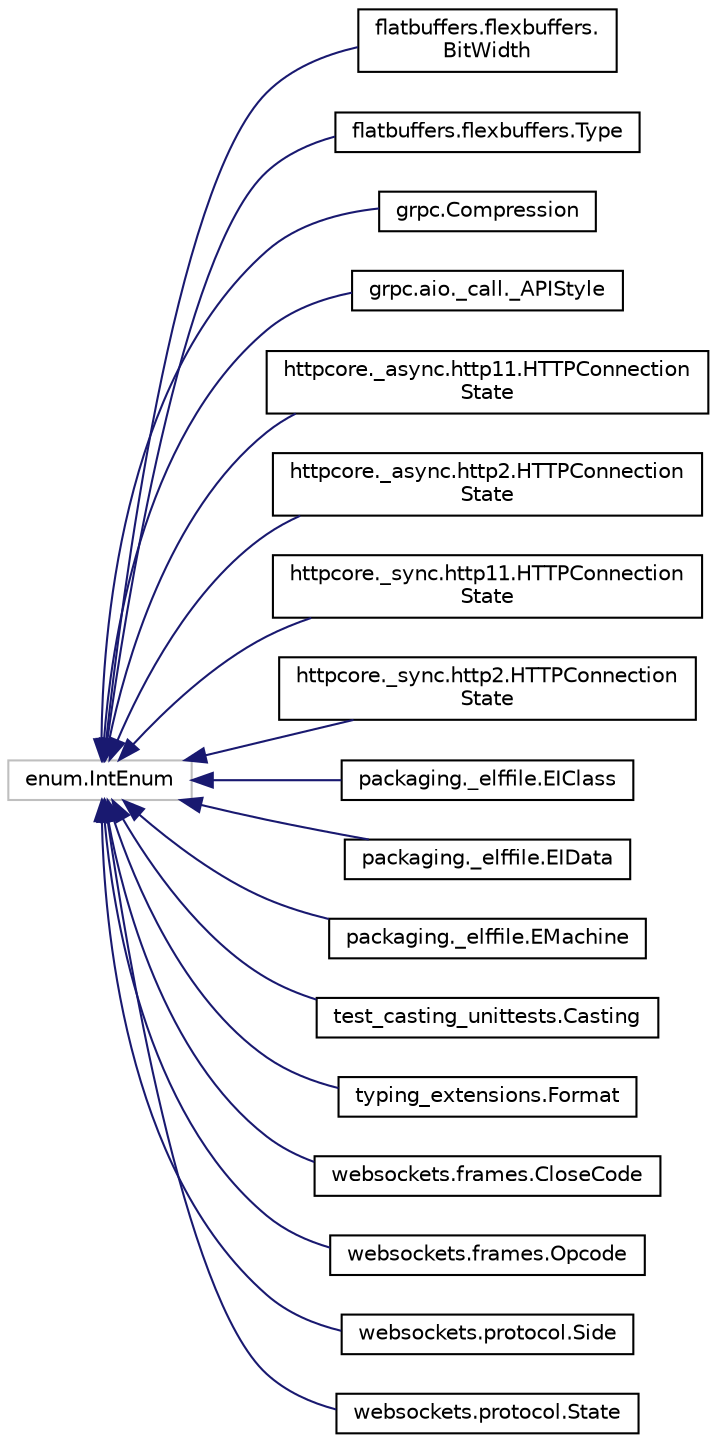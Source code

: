 digraph "Graphical Class Hierarchy"
{
 // LATEX_PDF_SIZE
  edge [fontname="Helvetica",fontsize="10",labelfontname="Helvetica",labelfontsize="10"];
  node [fontname="Helvetica",fontsize="10",shape=record];
  rankdir="LR";
  Node7000 [label="enum.IntEnum",height=0.2,width=0.4,color="grey75", fillcolor="white", style="filled",tooltip=" "];
  Node7000 -> Node0 [dir="back",color="midnightblue",fontsize="10",style="solid",fontname="Helvetica"];
  Node0 [label="flatbuffers.flexbuffers.\lBitWidth",height=0.2,width=0.4,color="black", fillcolor="white", style="filled",URL="$classflatbuffers_1_1flexbuffers_1_1BitWidth.html",tooltip=" "];
  Node7000 -> Node7002 [dir="back",color="midnightblue",fontsize="10",style="solid",fontname="Helvetica"];
  Node7002 [label="flatbuffers.flexbuffers.Type",height=0.2,width=0.4,color="black", fillcolor="white", style="filled",URL="$classflatbuffers_1_1flexbuffers_1_1Type.html",tooltip=" "];
  Node7000 -> Node7003 [dir="back",color="midnightblue",fontsize="10",style="solid",fontname="Helvetica"];
  Node7003 [label="grpc.Compression",height=0.2,width=0.4,color="black", fillcolor="white", style="filled",URL="$classgrpc_1_1Compression.html",tooltip=" "];
  Node7000 -> Node7004 [dir="back",color="midnightblue",fontsize="10",style="solid",fontname="Helvetica"];
  Node7004 [label="grpc.aio._call._APIStyle",height=0.2,width=0.4,color="black", fillcolor="white", style="filled",URL="$classgrpc_1_1aio_1_1__call_1_1__APIStyle.html",tooltip=" "];
  Node7000 -> Node7005 [dir="back",color="midnightblue",fontsize="10",style="solid",fontname="Helvetica"];
  Node7005 [label="httpcore._async.http11.HTTPConnection\lState",height=0.2,width=0.4,color="black", fillcolor="white", style="filled",URL="$classhttpcore_1_1__async_1_1http11_1_1HTTPConnectionState.html",tooltip=" "];
  Node7000 -> Node7006 [dir="back",color="midnightblue",fontsize="10",style="solid",fontname="Helvetica"];
  Node7006 [label="httpcore._async.http2.HTTPConnection\lState",height=0.2,width=0.4,color="black", fillcolor="white", style="filled",URL="$classhttpcore_1_1__async_1_1http2_1_1HTTPConnectionState.html",tooltip=" "];
  Node7000 -> Node7007 [dir="back",color="midnightblue",fontsize="10",style="solid",fontname="Helvetica"];
  Node7007 [label="httpcore._sync.http11.HTTPConnection\lState",height=0.2,width=0.4,color="black", fillcolor="white", style="filled",URL="$classhttpcore_1_1__sync_1_1http11_1_1HTTPConnectionState.html",tooltip=" "];
  Node7000 -> Node7008 [dir="back",color="midnightblue",fontsize="10",style="solid",fontname="Helvetica"];
  Node7008 [label="httpcore._sync.http2.HTTPConnection\lState",height=0.2,width=0.4,color="black", fillcolor="white", style="filled",URL="$classhttpcore_1_1__sync_1_1http2_1_1HTTPConnectionState.html",tooltip=" "];
  Node7000 -> Node7009 [dir="back",color="midnightblue",fontsize="10",style="solid",fontname="Helvetica"];
  Node7009 [label="packaging._elffile.EIClass",height=0.2,width=0.4,color="black", fillcolor="white", style="filled",URL="$classpackaging_1_1__elffile_1_1EIClass.html",tooltip=" "];
  Node7000 -> Node7010 [dir="back",color="midnightblue",fontsize="10",style="solid",fontname="Helvetica"];
  Node7010 [label="packaging._elffile.EIData",height=0.2,width=0.4,color="black", fillcolor="white", style="filled",URL="$classpackaging_1_1__elffile_1_1EIData.html",tooltip=" "];
  Node7000 -> Node7011 [dir="back",color="midnightblue",fontsize="10",style="solid",fontname="Helvetica"];
  Node7011 [label="packaging._elffile.EMachine",height=0.2,width=0.4,color="black", fillcolor="white", style="filled",URL="$classpackaging_1_1__elffile_1_1EMachine.html",tooltip=" "];
  Node7000 -> Node7012 [dir="back",color="midnightblue",fontsize="10",style="solid",fontname="Helvetica"];
  Node7012 [label="test_casting_unittests.Casting",height=0.2,width=0.4,color="black", fillcolor="white", style="filled",URL="$classtest__casting__unittests_1_1Casting.html",tooltip=" "];
  Node7000 -> Node7013 [dir="back",color="midnightblue",fontsize="10",style="solid",fontname="Helvetica"];
  Node7013 [label="typing_extensions.Format",height=0.2,width=0.4,color="black", fillcolor="white", style="filled",URL="$classtyping__extensions_1_1Format.html",tooltip=" "];
  Node7000 -> Node7014 [dir="back",color="midnightblue",fontsize="10",style="solid",fontname="Helvetica"];
  Node7014 [label="websockets.frames.CloseCode",height=0.2,width=0.4,color="black", fillcolor="white", style="filled",URL="$classwebsockets_1_1frames_1_1CloseCode.html",tooltip=" "];
  Node7000 -> Node7015 [dir="back",color="midnightblue",fontsize="10",style="solid",fontname="Helvetica"];
  Node7015 [label="websockets.frames.Opcode",height=0.2,width=0.4,color="black", fillcolor="white", style="filled",URL="$classwebsockets_1_1frames_1_1Opcode.html",tooltip=" "];
  Node7000 -> Node7016 [dir="back",color="midnightblue",fontsize="10",style="solid",fontname="Helvetica"];
  Node7016 [label="websockets.protocol.Side",height=0.2,width=0.4,color="black", fillcolor="white", style="filled",URL="$classwebsockets_1_1protocol_1_1Side.html",tooltip=" "];
  Node7000 -> Node7017 [dir="back",color="midnightblue",fontsize="10",style="solid",fontname="Helvetica"];
  Node7017 [label="websockets.protocol.State",height=0.2,width=0.4,color="black", fillcolor="white", style="filled",URL="$classwebsockets_1_1protocol_1_1State.html",tooltip=" "];
}
